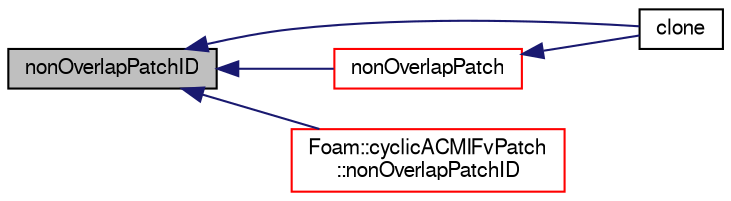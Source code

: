 digraph "nonOverlapPatchID"
{
  bgcolor="transparent";
  edge [fontname="FreeSans",fontsize="10",labelfontname="FreeSans",labelfontsize="10"];
  node [fontname="FreeSans",fontsize="10",shape=record];
  rankdir="LR";
  Node652 [label="nonOverlapPatchID",height=0.2,width=0.4,color="black", fillcolor="grey75", style="filled", fontcolor="black"];
  Node652 -> Node653 [dir="back",color="midnightblue",fontsize="10",style="solid",fontname="FreeSans"];
  Node653 [label="clone",height=0.2,width=0.4,color="black",URL="$a24926.html#afff6d4f7511147e0c8a4b8a5448296ec",tooltip="Construct and return a clone, resetting the face list. "];
  Node652 -> Node654 [dir="back",color="midnightblue",fontsize="10",style="solid",fontname="FreeSans"];
  Node654 [label="nonOverlapPatch",height=0.2,width=0.4,color="red",URL="$a24926.html#a393c20e8e90bcd64649901bd64b64f49",tooltip="Return a const reference to the non-overlapping patch. "];
  Node654 -> Node653 [dir="back",color="midnightblue",fontsize="10",style="solid",fontname="FreeSans"];
  Node652 -> Node656 [dir="back",color="midnightblue",fontsize="10",style="solid",fontname="FreeSans"];
  Node656 [label="Foam::cyclicACMIFvPatch\l::nonOverlapPatchID",height=0.2,width=0.4,color="red",URL="$a22806.html#ae4c0139d573b3ffa6d589e50385c22c9",tooltip="Return neighbour. "];
}
